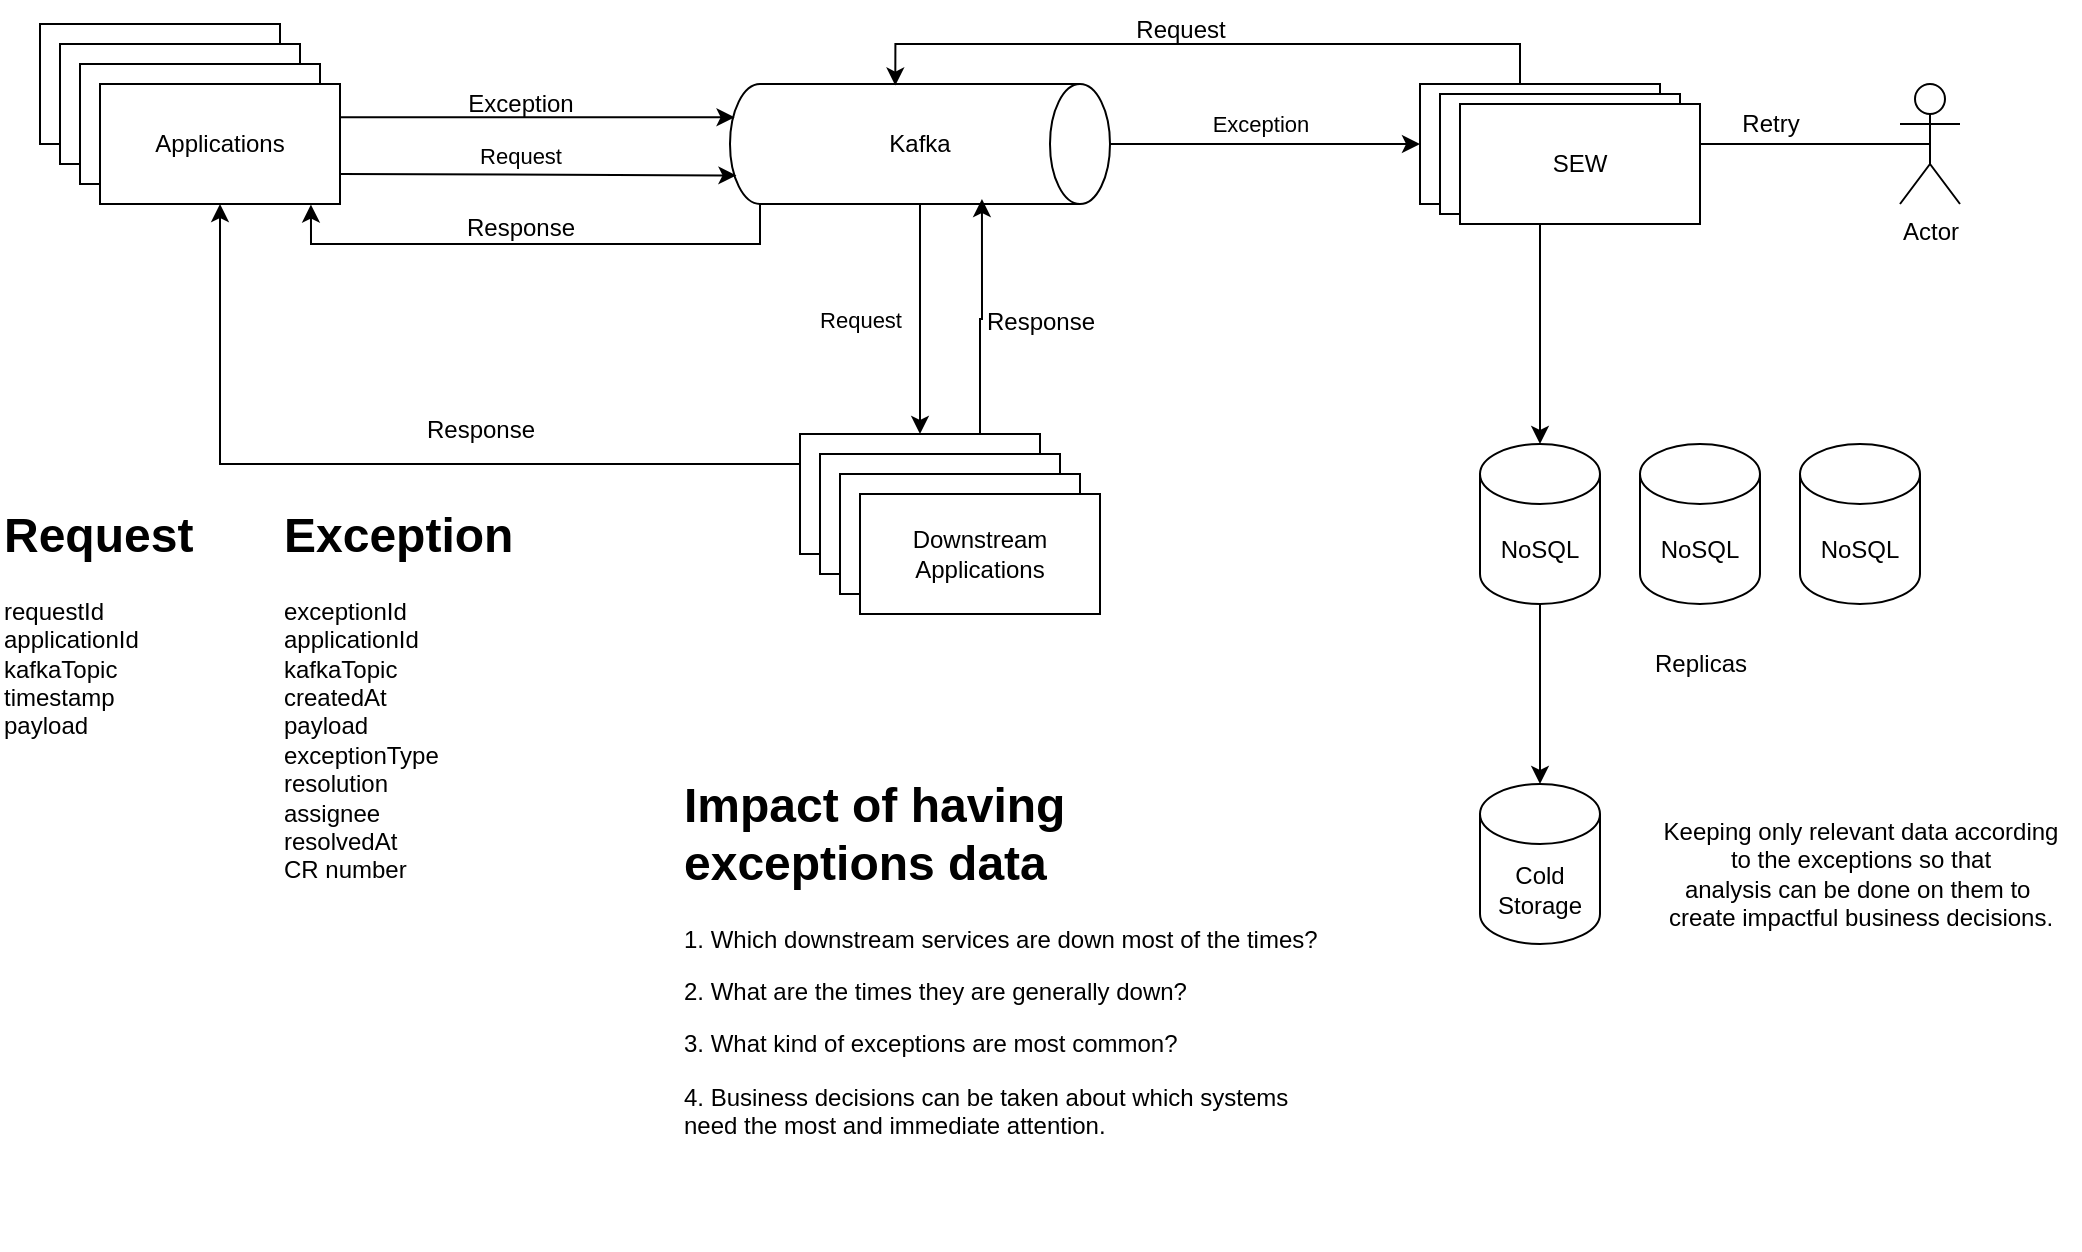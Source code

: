<mxfile version="27.1.6" pages="2">
  <diagram name="SystemExceptionWeb SEW" id="bs_fewBkAaAFLRnybGnf">
    <mxGraphModel dx="1215" dy="629" grid="1" gridSize="10" guides="1" tooltips="1" connect="1" arrows="1" fold="1" page="1" pageScale="1" pageWidth="850" pageHeight="1100" math="0" shadow="0">
      <root>
        <mxCell id="0" />
        <mxCell id="1" parent="0" />
        <mxCell id="CrgZ5U5lPNiD004af8dP-9" value="" style="rounded=0;whiteSpace=wrap;html=1;" parent="1" vertex="1">
          <mxGeometry x="70" y="300" width="120" height="60" as="geometry" />
        </mxCell>
        <mxCell id="CrgZ5U5lPNiD004af8dP-13" value="" style="rounded=0;whiteSpace=wrap;html=1;" parent="1" vertex="1">
          <mxGeometry x="80" y="310" width="120" height="60" as="geometry" />
        </mxCell>
        <mxCell id="CrgZ5U5lPNiD004af8dP-15" value="" style="rounded=0;whiteSpace=wrap;html=1;" parent="1" vertex="1">
          <mxGeometry x="90" y="320" width="120" height="60" as="geometry" />
        </mxCell>
        <mxCell id="CrgZ5U5lPNiD004af8dP-16" value="Applications" style="rounded=0;whiteSpace=wrap;html=1;" parent="1" vertex="1">
          <mxGeometry x="100" y="330" width="120" height="60" as="geometry" />
        </mxCell>
        <mxCell id="CrgZ5U5lPNiD004af8dP-31" value="" style="edgeStyle=orthogonalEdgeStyle;rounded=0;orthogonalLoop=1;jettySize=auto;html=1;" parent="1" source="CrgZ5U5lPNiD004af8dP-17" target="CrgZ5U5lPNiD004af8dP-30" edge="1">
          <mxGeometry relative="1" as="geometry" />
        </mxCell>
        <mxCell id="CrgZ5U5lPNiD004af8dP-17" value="" style="shape=cylinder3;whiteSpace=wrap;html=1;boundedLbl=1;backgroundOutline=1;size=15;rotation=90;" parent="1" vertex="1">
          <mxGeometry x="480" y="265" width="60" height="190" as="geometry" />
        </mxCell>
        <mxCell id="CrgZ5U5lPNiD004af8dP-18" value="Kafka" style="text;html=1;align=center;verticalAlign=middle;whiteSpace=wrap;rounded=0;" parent="1" vertex="1">
          <mxGeometry x="480" y="345" width="60" height="30" as="geometry" />
        </mxCell>
        <mxCell id="CrgZ5U5lPNiD004af8dP-19" value="" style="endArrow=classic;html=1;rounded=0;exitX=1;exitY=0.5;exitDx=0;exitDy=0;entryX=0.762;entryY=0.983;entryDx=0;entryDy=0;entryPerimeter=0;" parent="1" target="CrgZ5U5lPNiD004af8dP-17" edge="1">
          <mxGeometry relative="1" as="geometry">
            <mxPoint x="220" y="375" as="sourcePoint" />
            <mxPoint x="410" y="375" as="targetPoint" />
          </mxGeometry>
        </mxCell>
        <mxCell id="CrgZ5U5lPNiD004af8dP-20" value="Request" style="edgeLabel;resizable=0;html=1;;align=center;verticalAlign=middle;" parent="CrgZ5U5lPNiD004af8dP-19" connectable="0" vertex="1">
          <mxGeometry relative="1" as="geometry">
            <mxPoint x="-9" y="-10" as="offset" />
          </mxGeometry>
        </mxCell>
        <mxCell id="5Sn3ZTOXAg7ZaMrwNZ0c-9" style="edgeStyle=orthogonalEdgeStyle;rounded=0;orthogonalLoop=1;jettySize=auto;html=1;exitX=0;exitY=0.25;exitDx=0;exitDy=0;entryX=0.5;entryY=1;entryDx=0;entryDy=0;" parent="1" source="CrgZ5U5lPNiD004af8dP-22" target="CrgZ5U5lPNiD004af8dP-16" edge="1">
          <mxGeometry relative="1" as="geometry" />
        </mxCell>
        <mxCell id="CrgZ5U5lPNiD004af8dP-22" value="" style="rounded=0;whiteSpace=wrap;html=1;" parent="1" vertex="1">
          <mxGeometry x="450" y="505" width="120" height="60" as="geometry" />
        </mxCell>
        <mxCell id="CrgZ5U5lPNiD004af8dP-23" value="" style="rounded=0;whiteSpace=wrap;html=1;" parent="1" vertex="1">
          <mxGeometry x="460" y="515" width="120" height="60" as="geometry" />
        </mxCell>
        <mxCell id="CrgZ5U5lPNiD004af8dP-24" value="" style="rounded=0;whiteSpace=wrap;html=1;" parent="1" vertex="1">
          <mxGeometry x="470" y="525" width="120" height="60" as="geometry" />
        </mxCell>
        <mxCell id="CrgZ5U5lPNiD004af8dP-25" value="&lt;div&gt;Downstream&lt;/div&gt;Applications" style="rounded=0;whiteSpace=wrap;html=1;" parent="1" vertex="1">
          <mxGeometry x="480" y="535" width="120" height="60" as="geometry" />
        </mxCell>
        <mxCell id="CrgZ5U5lPNiD004af8dP-26" value="" style="endArrow=classic;html=1;rounded=0;exitX=1;exitY=0.5;exitDx=0;exitDy=0;exitPerimeter=0;entryX=0.5;entryY=0;entryDx=0;entryDy=0;" parent="1" source="CrgZ5U5lPNiD004af8dP-17" target="CrgZ5U5lPNiD004af8dP-22" edge="1">
          <mxGeometry relative="1" as="geometry">
            <mxPoint x="370" y="470" as="sourcePoint" />
            <mxPoint x="470" y="470" as="targetPoint" />
          </mxGeometry>
        </mxCell>
        <mxCell id="CrgZ5U5lPNiD004af8dP-27" value="Request" style="edgeLabel;resizable=0;html=1;;align=center;verticalAlign=middle;" parent="CrgZ5U5lPNiD004af8dP-26" connectable="0" vertex="1">
          <mxGeometry relative="1" as="geometry">
            <mxPoint x="-30" as="offset" />
          </mxGeometry>
        </mxCell>
        <mxCell id="CrgZ5U5lPNiD004af8dP-36" style="edgeStyle=orthogonalEdgeStyle;rounded=0;orthogonalLoop=1;jettySize=auto;html=1;" parent="1" source="CrgZ5U5lPNiD004af8dP-30" target="CrgZ5U5lPNiD004af8dP-33" edge="1">
          <mxGeometry relative="1" as="geometry" />
        </mxCell>
        <mxCell id="CrgZ5U5lPNiD004af8dP-30" value="SEW" style="whiteSpace=wrap;html=1;" parent="1" vertex="1">
          <mxGeometry x="760" y="330" width="120" height="60" as="geometry" />
        </mxCell>
        <mxCell id="CrgZ5U5lPNiD004af8dP-32" value="Exception" style="edgeLabel;resizable=0;html=1;;align=center;verticalAlign=middle;" parent="1" connectable="0" vertex="1">
          <mxGeometry x="680" y="350" as="geometry" />
        </mxCell>
        <mxCell id="K8B2ap1IN_SV61UkPv6t-3" value="" style="edgeStyle=orthogonalEdgeStyle;rounded=0;orthogonalLoop=1;jettySize=auto;html=1;" edge="1" parent="1" source="CrgZ5U5lPNiD004af8dP-33" target="K8B2ap1IN_SV61UkPv6t-2">
          <mxGeometry relative="1" as="geometry" />
        </mxCell>
        <mxCell id="CrgZ5U5lPNiD004af8dP-33" value="NoSQL" style="shape=cylinder3;whiteSpace=wrap;html=1;boundedLbl=1;backgroundOutline=1;size=15;" parent="1" vertex="1">
          <mxGeometry x="790" y="510" width="60" height="80" as="geometry" />
        </mxCell>
        <mxCell id="CrgZ5U5lPNiD004af8dP-39" style="edgeStyle=orthogonalEdgeStyle;rounded=0;orthogonalLoop=1;jettySize=auto;html=1;exitX=0.5;exitY=0.5;exitDx=0;exitDy=0;exitPerimeter=0;" parent="1" source="CrgZ5U5lPNiD004af8dP-37" target="CrgZ5U5lPNiD004af8dP-30" edge="1">
          <mxGeometry relative="1" as="geometry" />
        </mxCell>
        <mxCell id="CrgZ5U5lPNiD004af8dP-37" value="Actor" style="shape=umlActor;verticalLabelPosition=bottom;verticalAlign=top;html=1;outlineConnect=0;" parent="1" vertex="1">
          <mxGeometry x="1000" y="330" width="30" height="60" as="geometry" />
        </mxCell>
        <mxCell id="CrgZ5U5lPNiD004af8dP-41" value="Retry" style="text;html=1;align=center;verticalAlign=middle;resizable=0;points=[];autosize=1;strokeColor=none;fillColor=none;" parent="1" vertex="1">
          <mxGeometry x="910" y="335" width="50" height="30" as="geometry" />
        </mxCell>
        <mxCell id="CrgZ5U5lPNiD004af8dP-43" style="edgeStyle=orthogonalEdgeStyle;rounded=0;orthogonalLoop=1;jettySize=auto;html=1;entryX=0.013;entryY=0.565;entryDx=0;entryDy=0;entryPerimeter=0;" parent="1" source="CrgZ5U5lPNiD004af8dP-30" target="CrgZ5U5lPNiD004af8dP-17" edge="1">
          <mxGeometry relative="1" as="geometry">
            <Array as="points">
              <mxPoint x="810" y="310" />
              <mxPoint x="498" y="310" />
            </Array>
          </mxGeometry>
        </mxCell>
        <mxCell id="CrgZ5U5lPNiD004af8dP-44" value="Request" style="text;html=1;align=center;verticalAlign=middle;resizable=0;points=[];autosize=1;strokeColor=none;fillColor=none;" parent="1" vertex="1">
          <mxGeometry x="605" y="288" width="70" height="30" as="geometry" />
        </mxCell>
        <mxCell id="CrgZ5U5lPNiD004af8dP-47" value="NoSQL" style="shape=cylinder3;whiteSpace=wrap;html=1;boundedLbl=1;backgroundOutline=1;size=15;" parent="1" vertex="1">
          <mxGeometry x="870" y="510" width="60" height="80" as="geometry" />
        </mxCell>
        <mxCell id="CrgZ5U5lPNiD004af8dP-48" value="NoSQL" style="shape=cylinder3;whiteSpace=wrap;html=1;boundedLbl=1;backgroundOutline=1;size=15;" parent="1" vertex="1">
          <mxGeometry x="950" y="510" width="60" height="80" as="geometry" />
        </mxCell>
        <mxCell id="CrgZ5U5lPNiD004af8dP-49" value="&lt;div&gt;Replicas&lt;/div&gt;" style="text;html=1;align=center;verticalAlign=middle;resizable=0;points=[];autosize=1;strokeColor=none;fillColor=none;" parent="1" vertex="1">
          <mxGeometry x="865" y="605" width="70" height="30" as="geometry" />
        </mxCell>
        <mxCell id="CrgZ5U5lPNiD004af8dP-57" value="&lt;h1 style=&quot;margin-top: 0px;&quot;&gt;Request&lt;br&gt;&lt;/h1&gt;&lt;div&gt;requestId&lt;/div&gt;&lt;div&gt;applicationId&lt;/div&gt;&lt;div&gt;kafkaTopic&lt;/div&gt;&lt;div&gt;timestamp&lt;/div&gt;&lt;div&gt;payload&lt;/div&gt;" style="text;html=1;whiteSpace=wrap;overflow=hidden;rounded=0;" parent="1" vertex="1">
          <mxGeometry x="50" y="535" width="180" height="165" as="geometry" />
        </mxCell>
        <mxCell id="5Sn3ZTOXAg7ZaMrwNZ0c-1" value="&lt;h1 style=&quot;margin-top: 0px;&quot;&gt;Exception&lt;br&gt;&lt;/h1&gt;&lt;div&gt;exceptionId&lt;/div&gt;&lt;div&gt;applicationId&lt;/div&gt;&lt;div&gt;kafkaTopic&lt;/div&gt;&lt;div&gt;createdAt&lt;/div&gt;&lt;div&gt;payload&lt;/div&gt;&lt;div&gt;exceptionType&lt;/div&gt;&lt;div&gt;resolution&lt;/div&gt;&lt;div&gt;assignee&lt;/div&gt;&lt;div&gt;resolvedAt&lt;/div&gt;&lt;div&gt;CR number&lt;/div&gt;" style="text;html=1;whiteSpace=wrap;overflow=hidden;rounded=0;" parent="1" vertex="1">
          <mxGeometry x="190" y="535" width="180" height="215" as="geometry" />
        </mxCell>
        <mxCell id="5Sn3ZTOXAg7ZaMrwNZ0c-2" style="edgeStyle=orthogonalEdgeStyle;rounded=0;orthogonalLoop=1;jettySize=auto;html=1;entryX=0.277;entryY=0.988;entryDx=0;entryDy=0;entryPerimeter=0;exitX=1;exitY=0.25;exitDx=0;exitDy=0;" parent="1" source="CrgZ5U5lPNiD004af8dP-16" target="CrgZ5U5lPNiD004af8dP-17" edge="1">
          <mxGeometry relative="1" as="geometry">
            <mxPoint x="220" y="354" as="sourcePoint" />
            <mxPoint x="419.35" y="353.7" as="targetPoint" />
            <Array as="points">
              <mxPoint x="220" y="347" />
            </Array>
          </mxGeometry>
        </mxCell>
        <mxCell id="5Sn3ZTOXAg7ZaMrwNZ0c-3" value="Exception" style="text;html=1;align=center;verticalAlign=middle;resizable=0;points=[];autosize=1;strokeColor=none;fillColor=none;" parent="1" vertex="1">
          <mxGeometry x="270" y="325" width="80" height="30" as="geometry" />
        </mxCell>
        <mxCell id="5Sn3ZTOXAg7ZaMrwNZ0c-5" style="edgeStyle=orthogonalEdgeStyle;rounded=0;orthogonalLoop=1;jettySize=auto;html=1;exitX=1;exitY=1;exitDx=0;exitDy=-15;exitPerimeter=0;entryX=0.879;entryY=1.005;entryDx=0;entryDy=0;entryPerimeter=0;" parent="1" source="CrgZ5U5lPNiD004af8dP-17" target="CrgZ5U5lPNiD004af8dP-16" edge="1">
          <mxGeometry relative="1" as="geometry" />
        </mxCell>
        <mxCell id="5Sn3ZTOXAg7ZaMrwNZ0c-6" value="Response" style="text;html=1;align=center;verticalAlign=middle;resizable=0;points=[];autosize=1;strokeColor=none;fillColor=none;" parent="1" vertex="1">
          <mxGeometry x="270" y="387" width="80" height="30" as="geometry" />
        </mxCell>
        <mxCell id="5Sn3ZTOXAg7ZaMrwNZ0c-7" style="edgeStyle=orthogonalEdgeStyle;rounded=0;orthogonalLoop=1;jettySize=auto;html=1;exitX=0.75;exitY=0;exitDx=0;exitDy=0;entryX=0.959;entryY=0.337;entryDx=0;entryDy=0;entryPerimeter=0;" parent="1" source="CrgZ5U5lPNiD004af8dP-22" target="CrgZ5U5lPNiD004af8dP-17" edge="1">
          <mxGeometry relative="1" as="geometry" />
        </mxCell>
        <mxCell id="5Sn3ZTOXAg7ZaMrwNZ0c-8" value="Response" style="text;html=1;align=center;verticalAlign=middle;resizable=0;points=[];autosize=1;strokeColor=none;fillColor=none;" parent="1" vertex="1">
          <mxGeometry x="530" y="434" width="80" height="30" as="geometry" />
        </mxCell>
        <mxCell id="5Sn3ZTOXAg7ZaMrwNZ0c-10" value="Response" style="text;html=1;align=center;verticalAlign=middle;resizable=0;points=[];autosize=1;strokeColor=none;fillColor=none;" parent="1" vertex="1">
          <mxGeometry x="250" y="488" width="80" height="30" as="geometry" />
        </mxCell>
        <mxCell id="THenc4RzsG1JQCCcDmon-2" value="SEW" style="whiteSpace=wrap;html=1;" parent="1" vertex="1">
          <mxGeometry x="770" y="335" width="120" height="60" as="geometry" />
        </mxCell>
        <mxCell id="THenc4RzsG1JQCCcDmon-3" value="SEW" style="whiteSpace=wrap;html=1;" parent="1" vertex="1">
          <mxGeometry x="780" y="340" width="120" height="60" as="geometry" />
        </mxCell>
        <mxCell id="K8B2ap1IN_SV61UkPv6t-2" value="Cold Storage" style="shape=cylinder3;whiteSpace=wrap;html=1;boundedLbl=1;backgroundOutline=1;size=15;" vertex="1" parent="1">
          <mxGeometry x="790" y="680" width="60" height="80" as="geometry" />
        </mxCell>
        <mxCell id="K8B2ap1IN_SV61UkPv6t-5" value="Keeping only relevant data according&lt;div&gt;&amp;nbsp;to the exceptions so that&amp;nbsp;&lt;div&gt;analysis can be done on them to&amp;nbsp;&lt;/div&gt;&lt;div&gt;create impactful business decisions.&lt;/div&gt;&lt;/div&gt;" style="text;html=1;align=center;verticalAlign=middle;resizable=0;points=[];autosize=1;strokeColor=none;fillColor=none;rotation=0;" vertex="1" parent="1">
          <mxGeometry x="870" y="690" width="220" height="70" as="geometry" />
        </mxCell>
        <mxCell id="K8B2ap1IN_SV61UkPv6t-6" value="&lt;h1 style=&quot;margin-top: 0px;&quot;&gt;Impact of having exceptions data&lt;/h1&gt;&lt;p&gt;1. Which downstream services are down most of the times?&lt;/p&gt;&lt;p&gt;2. What are the times they are generally down?&lt;/p&gt;&lt;p&gt;3. What kind of exceptions are most common?&lt;/p&gt;&lt;p&gt;4. Business decisions can be taken about which systems need the most and immediate attention.&lt;/p&gt;" style="text;html=1;whiteSpace=wrap;overflow=hidden;rounded=0;" vertex="1" parent="1">
          <mxGeometry x="390" y="670" width="320" height="240" as="geometry" />
        </mxCell>
      </root>
    </mxGraphModel>
  </diagram>
  <diagram id="aeoUMobUTpoU2UPfptBH" name="Page-2">
    <mxGraphModel dx="1215" dy="629" grid="1" gridSize="10" guides="1" tooltips="1" connect="1" arrows="1" fold="1" page="1" pageScale="1" pageWidth="850" pageHeight="1100" math="0" shadow="0">
      <root>
        <mxCell id="0" />
        <mxCell id="1" parent="0" />
      </root>
    </mxGraphModel>
  </diagram>
</mxfile>
